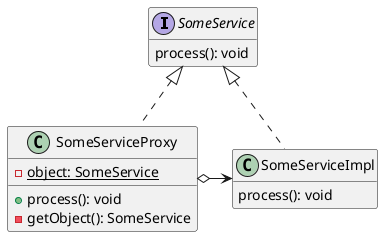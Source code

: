 @startuml
'https://plantuml.com/class-diagram
hide empty members


interface SomeService {
    process(): void
}

class SomeServiceImpl implements SomeService {
    process(): void
}

class SomeServiceProxy implements SomeService {
    - {static} object: SomeService
    + process(): void
    - getObject(): SomeService
}
SomeServiceProxy o-> SomeServiceImpl

@enduml